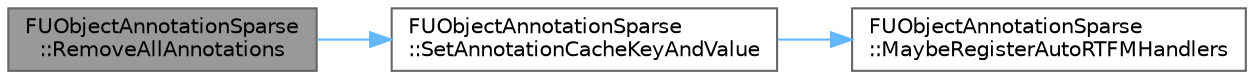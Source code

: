 digraph "FUObjectAnnotationSparse::RemoveAllAnnotations"
{
 // INTERACTIVE_SVG=YES
 // LATEX_PDF_SIZE
  bgcolor="transparent";
  edge [fontname=Helvetica,fontsize=10,labelfontname=Helvetica,labelfontsize=10];
  node [fontname=Helvetica,fontsize=10,shape=box,height=0.2,width=0.4];
  rankdir="LR";
  Node1 [id="Node000001",label="FUObjectAnnotationSparse\l::RemoveAllAnnotations",height=0.2,width=0.4,color="gray40", fillcolor="grey60", style="filled", fontcolor="black",tooltip="Removes all annotation from the annotation list."];
  Node1 -> Node2 [id="edge1_Node000001_Node000002",color="steelblue1",style="solid",tooltip=" "];
  Node2 [id="Node000002",label="FUObjectAnnotationSparse\l::SetAnnotationCacheKeyAndValue",height=0.2,width=0.4,color="grey40", fillcolor="white", style="filled",URL="$d3/d28/classFUObjectAnnotationSparse.html#afb7677bea5d011712a15f515d0ec86fb",tooltip=" "];
  Node2 -> Node3 [id="edge2_Node000002_Node000003",color="steelblue1",style="solid",tooltip=" "];
  Node3 [id="Node000003",label="FUObjectAnnotationSparse\l::MaybeRegisterAutoRTFMHandlers",height=0.2,width=0.4,color="grey40", fillcolor="white", style="filled",URL="$d3/d28/classFUObjectAnnotationSparse.html#a0022e0218eda7b092881626dd52de209",tooltip=" "];
}
